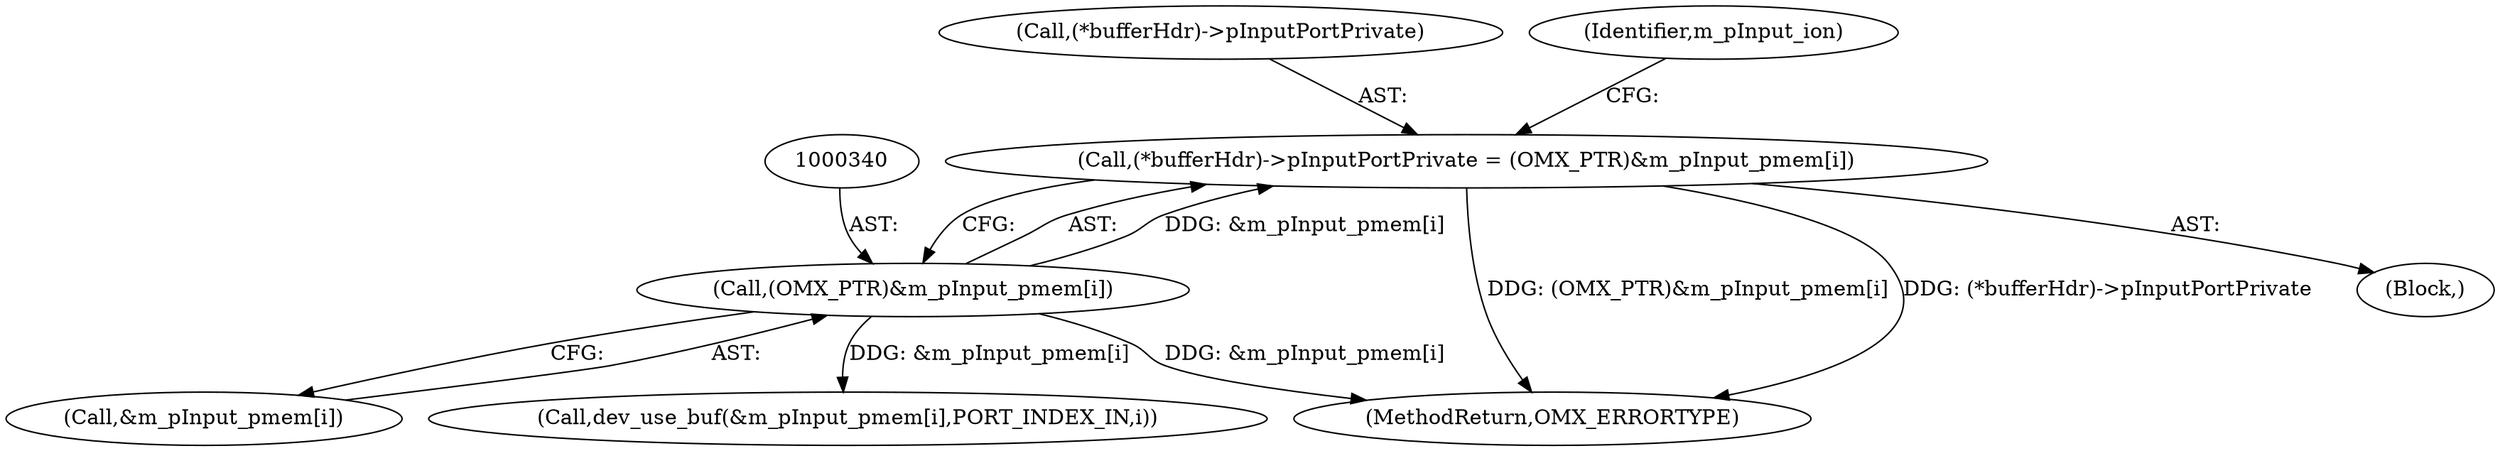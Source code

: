 digraph "0_Android_d575ecf607056d8e3328ef2eb56c52e98f81e87d@pointer" {
"1000334" [label="(Call,(*bufferHdr)->pInputPortPrivate = (OMX_PTR)&m_pInput_pmem[i])"];
"1000339" [label="(Call,(OMX_PTR)&m_pInput_pmem[i])"];
"1000341" [label="(Call,&m_pInput_pmem[i])"];
"1000339" [label="(Call,(OMX_PTR)&m_pInput_pmem[i])"];
"1000548" [label="(MethodReturn,OMX_ERRORTYPE)"];
"1000525" [label="(Call,dev_use_buf(&m_pInput_pmem[i],PORT_INDEX_IN,i))"];
"1000335" [label="(Call,(*bufferHdr)->pInputPortPrivate)"];
"1000292" [label="(Block,)"];
"1000348" [label="(Identifier,m_pInput_ion)"];
"1000334" [label="(Call,(*bufferHdr)->pInputPortPrivate = (OMX_PTR)&m_pInput_pmem[i])"];
"1000334" -> "1000292"  [label="AST: "];
"1000334" -> "1000339"  [label="CFG: "];
"1000335" -> "1000334"  [label="AST: "];
"1000339" -> "1000334"  [label="AST: "];
"1000348" -> "1000334"  [label="CFG: "];
"1000334" -> "1000548"  [label="DDG: (OMX_PTR)&m_pInput_pmem[i]"];
"1000334" -> "1000548"  [label="DDG: (*bufferHdr)->pInputPortPrivate"];
"1000339" -> "1000334"  [label="DDG: &m_pInput_pmem[i]"];
"1000339" -> "1000341"  [label="CFG: "];
"1000340" -> "1000339"  [label="AST: "];
"1000341" -> "1000339"  [label="AST: "];
"1000339" -> "1000548"  [label="DDG: &m_pInput_pmem[i]"];
"1000339" -> "1000525"  [label="DDG: &m_pInput_pmem[i]"];
}
